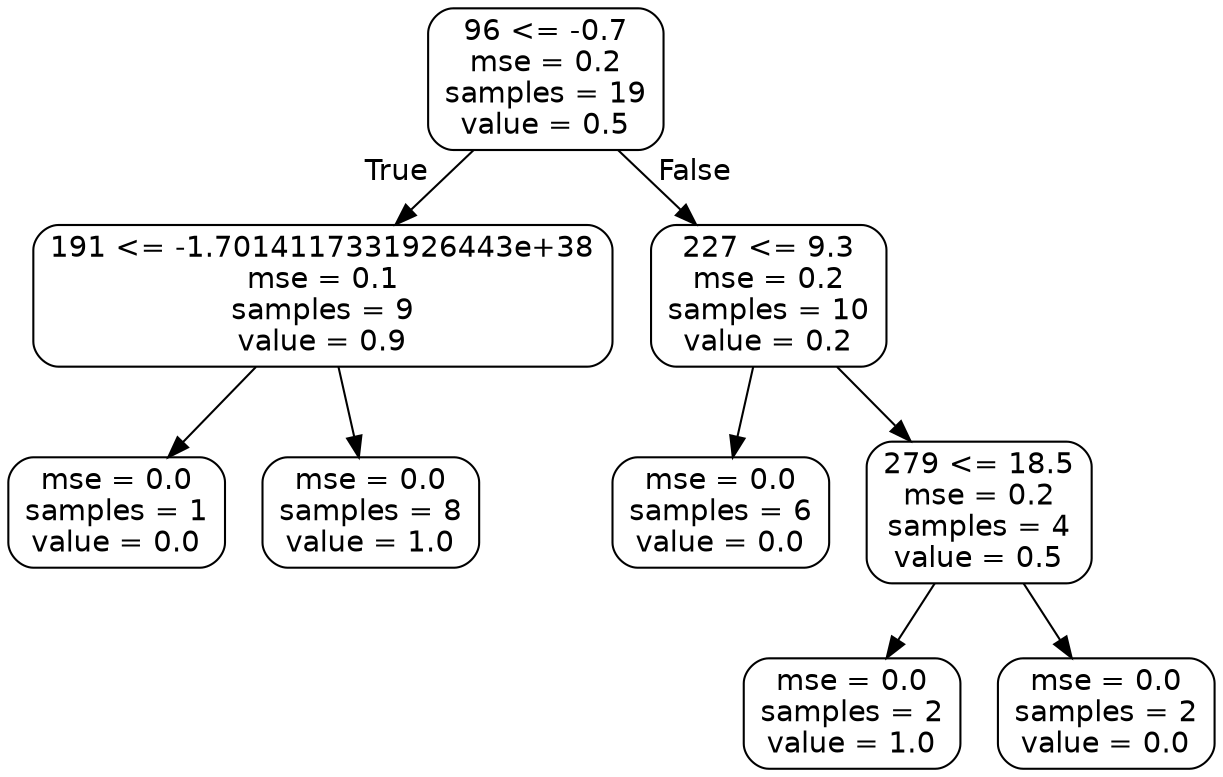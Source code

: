 digraph Tree {
node [shape=box, style="rounded", color="black", fontname=helvetica] ;
edge [fontname=helvetica] ;
0 [label="96 <= -0.7\nmse = 0.2\nsamples = 19\nvalue = 0.5"] ;
1 [label="191 <= -1.7014117331926443e+38\nmse = 0.1\nsamples = 9\nvalue = 0.9"] ;
0 -> 1 [labeldistance=2.5, labelangle=45, headlabel="True"] ;
2 [label="mse = 0.0\nsamples = 1\nvalue = 0.0"] ;
1 -> 2 ;
3 [label="mse = 0.0\nsamples = 8\nvalue = 1.0"] ;
1 -> 3 ;
4 [label="227 <= 9.3\nmse = 0.2\nsamples = 10\nvalue = 0.2"] ;
0 -> 4 [labeldistance=2.5, labelangle=-45, headlabel="False"] ;
5 [label="mse = 0.0\nsamples = 6\nvalue = 0.0"] ;
4 -> 5 ;
6 [label="279 <= 18.5\nmse = 0.2\nsamples = 4\nvalue = 0.5"] ;
4 -> 6 ;
7 [label="mse = 0.0\nsamples = 2\nvalue = 1.0"] ;
6 -> 7 ;
8 [label="mse = 0.0\nsamples = 2\nvalue = 0.0"] ;
6 -> 8 ;
}